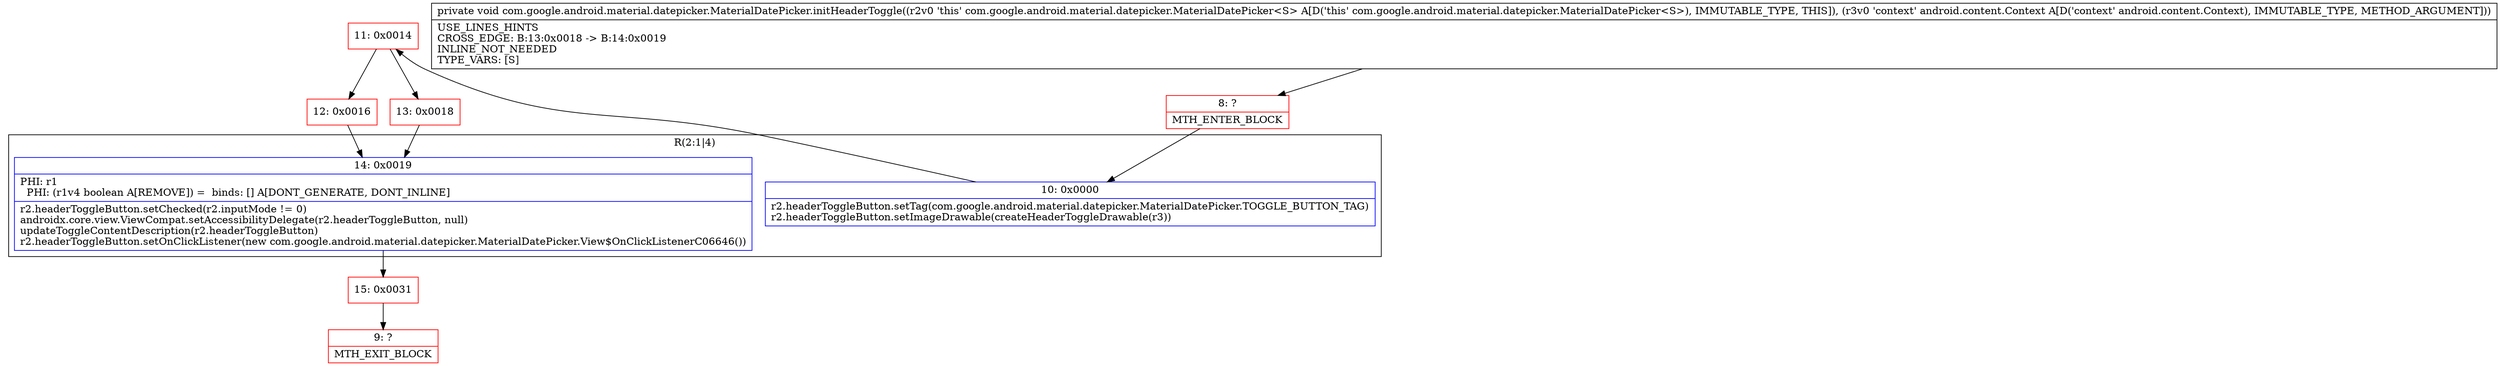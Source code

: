digraph "CFG forcom.google.android.material.datepicker.MaterialDatePicker.initHeaderToggle(Landroid\/content\/Context;)V" {
subgraph cluster_Region_566832457 {
label = "R(2:1|4)";
node [shape=record,color=blue];
Node_10 [shape=record,label="{10\:\ 0x0000|r2.headerToggleButton.setTag(com.google.android.material.datepicker.MaterialDatePicker.TOGGLE_BUTTON_TAG)\lr2.headerToggleButton.setImageDrawable(createHeaderToggleDrawable(r3))\l}"];
Node_14 [shape=record,label="{14\:\ 0x0019|PHI: r1 \l  PHI: (r1v4 boolean A[REMOVE]) =  binds: [] A[DONT_GENERATE, DONT_INLINE]\l|r2.headerToggleButton.setChecked(r2.inputMode != 0)\landroidx.core.view.ViewCompat.setAccessibilityDelegate(r2.headerToggleButton, null)\lupdateToggleContentDescription(r2.headerToggleButton)\lr2.headerToggleButton.setOnClickListener(new com.google.android.material.datepicker.MaterialDatePicker.View$OnClickListenerC06646())\l}"];
}
Node_8 [shape=record,color=red,label="{8\:\ ?|MTH_ENTER_BLOCK\l}"];
Node_11 [shape=record,color=red,label="{11\:\ 0x0014}"];
Node_12 [shape=record,color=red,label="{12\:\ 0x0016}"];
Node_15 [shape=record,color=red,label="{15\:\ 0x0031}"];
Node_9 [shape=record,color=red,label="{9\:\ ?|MTH_EXIT_BLOCK\l}"];
Node_13 [shape=record,color=red,label="{13\:\ 0x0018}"];
MethodNode[shape=record,label="{private void com.google.android.material.datepicker.MaterialDatePicker.initHeaderToggle((r2v0 'this' com.google.android.material.datepicker.MaterialDatePicker\<S\> A[D('this' com.google.android.material.datepicker.MaterialDatePicker\<S\>), IMMUTABLE_TYPE, THIS]), (r3v0 'context' android.content.Context A[D('context' android.content.Context), IMMUTABLE_TYPE, METHOD_ARGUMENT]))  | USE_LINES_HINTS\lCROSS_EDGE: B:13:0x0018 \-\> B:14:0x0019\lINLINE_NOT_NEEDED\lTYPE_VARS: [S]\l}"];
MethodNode -> Node_8;Node_10 -> Node_11;
Node_14 -> Node_15;
Node_8 -> Node_10;
Node_11 -> Node_12;
Node_11 -> Node_13;
Node_12 -> Node_14;
Node_15 -> Node_9;
Node_13 -> Node_14;
}

